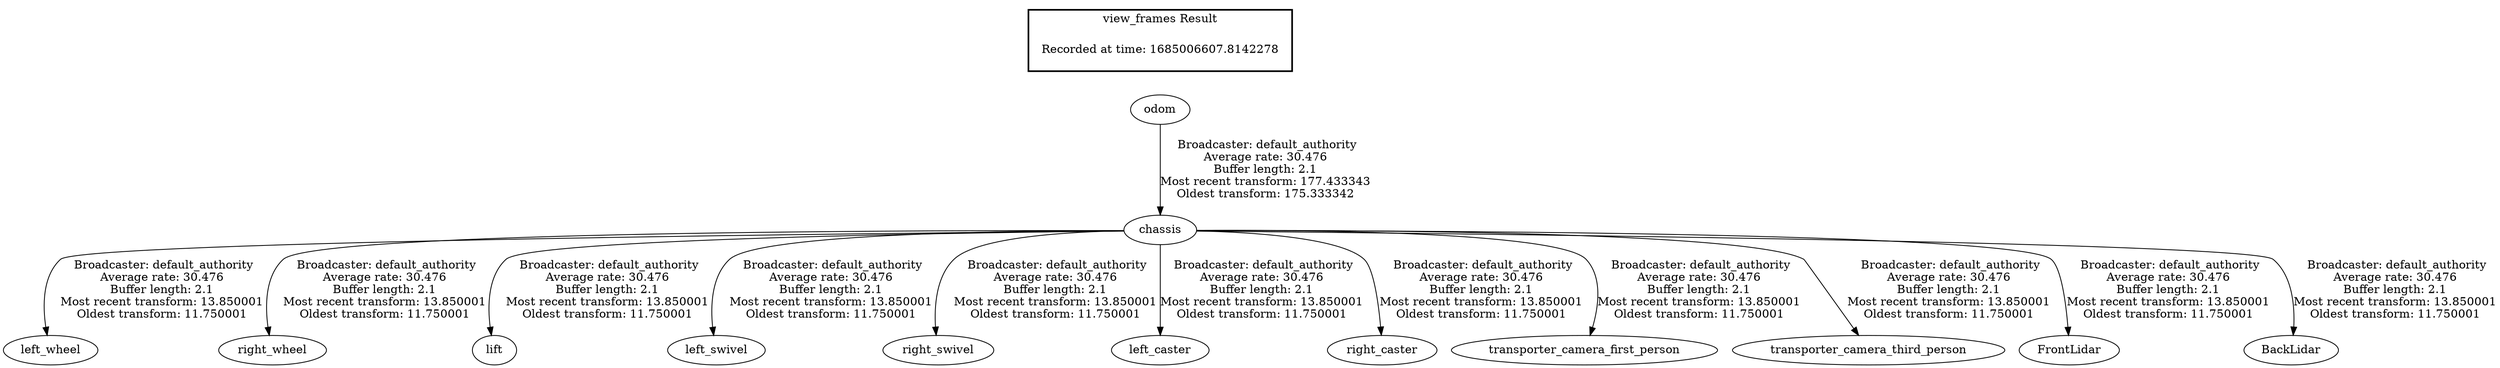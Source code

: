 digraph G {
"chassis" -> "left_wheel"[label=" Broadcaster: default_authority\nAverage rate: 30.476\nBuffer length: 2.1\nMost recent transform: 13.850001\nOldest transform: 11.750001\n"];
"odom" -> "chassis"[label=" Broadcaster: default_authority\nAverage rate: 30.476\nBuffer length: 2.1\nMost recent transform: 177.433343\nOldest transform: 175.333342\n"];
"chassis" -> "right_wheel"[label=" Broadcaster: default_authority\nAverage rate: 30.476\nBuffer length: 2.1\nMost recent transform: 13.850001\nOldest transform: 11.750001\n"];
"chassis" -> "lift"[label=" Broadcaster: default_authority\nAverage rate: 30.476\nBuffer length: 2.1\nMost recent transform: 13.850001\nOldest transform: 11.750001\n"];
"chassis" -> "left_swivel"[label=" Broadcaster: default_authority\nAverage rate: 30.476\nBuffer length: 2.1\nMost recent transform: 13.850001\nOldest transform: 11.750001\n"];
"chassis" -> "right_swivel"[label=" Broadcaster: default_authority\nAverage rate: 30.476\nBuffer length: 2.1\nMost recent transform: 13.850001\nOldest transform: 11.750001\n"];
"chassis" -> "left_caster"[label=" Broadcaster: default_authority\nAverage rate: 30.476\nBuffer length: 2.1\nMost recent transform: 13.850001\nOldest transform: 11.750001\n"];
"chassis" -> "right_caster"[label=" Broadcaster: default_authority\nAverage rate: 30.476\nBuffer length: 2.1\nMost recent transform: 13.850001\nOldest transform: 11.750001\n"];
"chassis" -> "transporter_camera_first_person"[label=" Broadcaster: default_authority\nAverage rate: 30.476\nBuffer length: 2.1\nMost recent transform: 13.850001\nOldest transform: 11.750001\n"];
"chassis" -> "transporter_camera_third_person"[label=" Broadcaster: default_authority\nAverage rate: 30.476\nBuffer length: 2.1\nMost recent transform: 13.850001\nOldest transform: 11.750001\n"];
"chassis" -> "FrontLidar"[label=" Broadcaster: default_authority\nAverage rate: 30.476\nBuffer length: 2.1\nMost recent transform: 13.850001\nOldest transform: 11.750001\n"];
"chassis" -> "BackLidar"[label=" Broadcaster: default_authority\nAverage rate: 30.476\nBuffer length: 2.1\nMost recent transform: 13.850001\nOldest transform: 11.750001\n"];
edge [style=invis];
 subgraph cluster_legend { style=bold; color=black; label ="view_frames Result";
"Recorded at time: 1685006607.8142278"[ shape=plaintext ] ;
}->"odom";
}